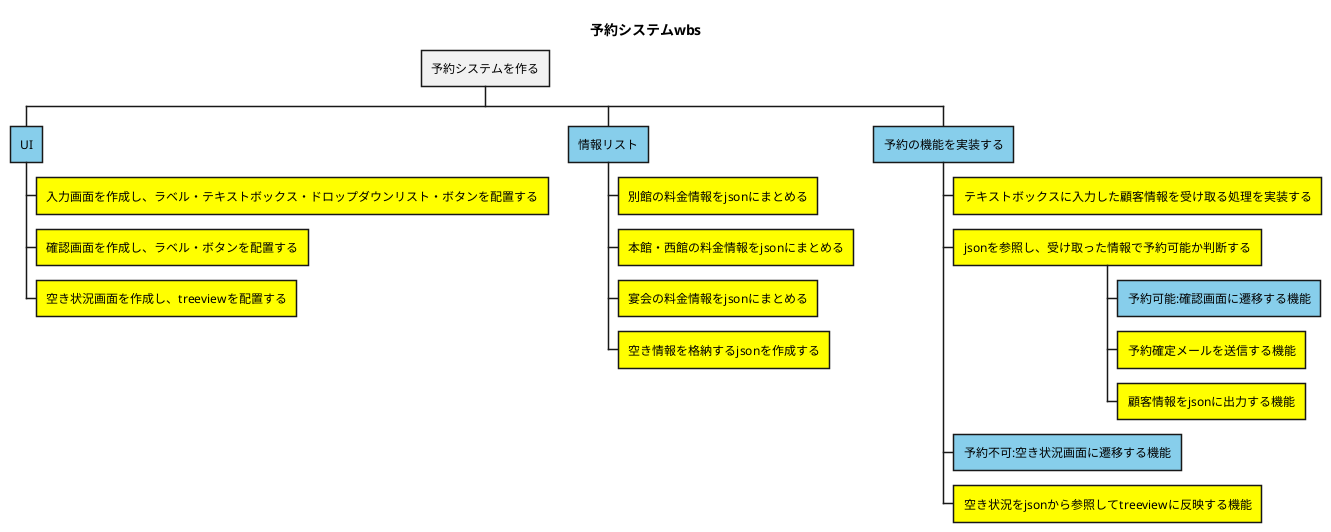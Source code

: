 @startwbs 予約システム
title 予約システムwbs
* 予約システムを作る
**[#SkyBlue] UI
***[#Yellow] 入力画面を作成し、ラベル・テキストボックス・ドロップダウンリスト・ボタンを配置する
***[#Yellow] 確認画面を作成し、ラベル・ボタンを配置する
***[#Yellow] 空き状況画面を作成し、treeviewを配置する
**[#Skyblue] 情報リスト
***[#Yellow] 別館の料金情報をjsonにまとめる
***[#Yellow] 本館・西館の料金情報をjsonにまとめる
***[#Yellow] 宴会の料金情報をjsonにまとめる
***[#Yellow] 空き情報を格納するjsonを作成する
**[#Skyblue] 予約の機能を実装する
***[#Yellow] テキストボックスに入力した顧客情報を受け取る処理を実装する
***[#Yellow] jsonを参照し、受け取った情報で予約可能か判断する
****[#SkyBlue] 予約可能:確認画面に遷移する機能
****[#Yellow] 予約確定メールを送信する機能
****[#Yellow] 顧客情報をjsonに出力する機能
***[#SkyBlue] 予約不可:空き状況画面に遷移する機能
***[#Yellow] 空き状況をjsonから参照してtreeviewに反映する機能